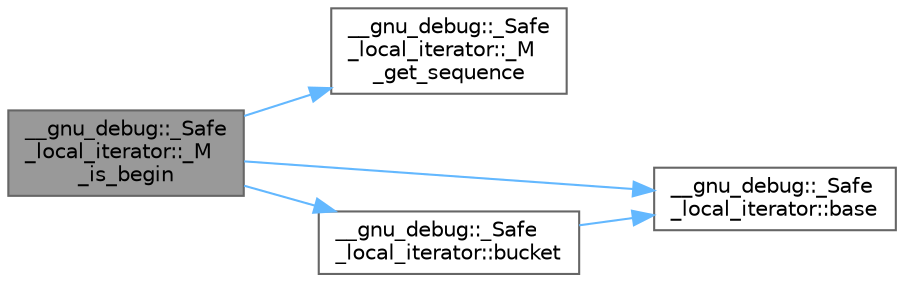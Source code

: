 digraph "__gnu_debug::_Safe_local_iterator::_M_is_begin"
{
 // LATEX_PDF_SIZE
  bgcolor="transparent";
  edge [fontname=Helvetica,fontsize=10,labelfontname=Helvetica,labelfontsize=10];
  node [fontname=Helvetica,fontsize=10,shape=box,height=0.2,width=0.4];
  rankdir="LR";
  Node1 [id="Node000001",label="__gnu_debug::_Safe\l_local_iterator::_M\l_is_begin",height=0.2,width=0.4,color="gray40", fillcolor="grey60", style="filled", fontcolor="black",tooltip="Is this iterator equal to the sequence's begin(bucket) iterator?"];
  Node1 -> Node2 [id="edge5_Node000001_Node000002",color="steelblue1",style="solid",tooltip=" "];
  Node2 [id="Node000002",label="__gnu_debug::_Safe\l_local_iterator::_M\l_get_sequence",height=0.2,width=0.4,color="grey40", fillcolor="white", style="filled",URL="$class____gnu__debug_1_1___safe__local__iterator.html#ab50969fa0dcf622a1dd07ee969bbeb67",tooltip=" "];
  Node1 -> Node3 [id="edge6_Node000001_Node000003",color="steelblue1",style="solid",tooltip=" "];
  Node3 [id="Node000003",label="__gnu_debug::_Safe\l_local_iterator::base",height=0.2,width=0.4,color="grey40", fillcolor="white", style="filled",URL="$class____gnu__debug_1_1___safe__local__iterator.html#aab499f4662f2037b50801691a38a3850",tooltip="Return the underlying iterator."];
  Node1 -> Node4 [id="edge7_Node000001_Node000004",color="steelblue1",style="solid",tooltip=" "];
  Node4 [id="Node000004",label="__gnu_debug::_Safe\l_local_iterator::bucket",height=0.2,width=0.4,color="grey40", fillcolor="white", style="filled",URL="$class____gnu__debug_1_1___safe__local__iterator.html#a15955b785b5ba3c61918a1c549fda0d2",tooltip="Return the bucket."];
  Node4 -> Node3 [id="edge8_Node000004_Node000003",color="steelblue1",style="solid",tooltip=" "];
}
